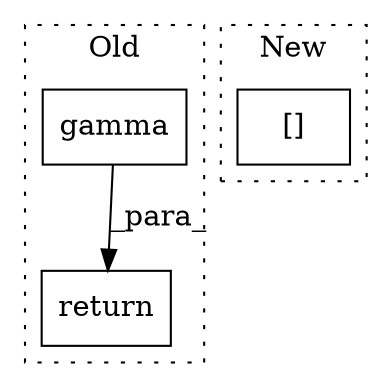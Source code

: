 digraph G {
subgraph cluster0 {
1 [label="gamma" a="32" s="24089,24100" l="6,1" shape="box"];
3 [label="return" a="41" s="24067" l="7" shape="box"];
label = "Old";
style="dotted";
}
subgraph cluster1 {
2 [label="[]" a="2" s="24265,24283" l="4,1" shape="box"];
label = "New";
style="dotted";
}
1 -> 3 [label="_para_"];
}